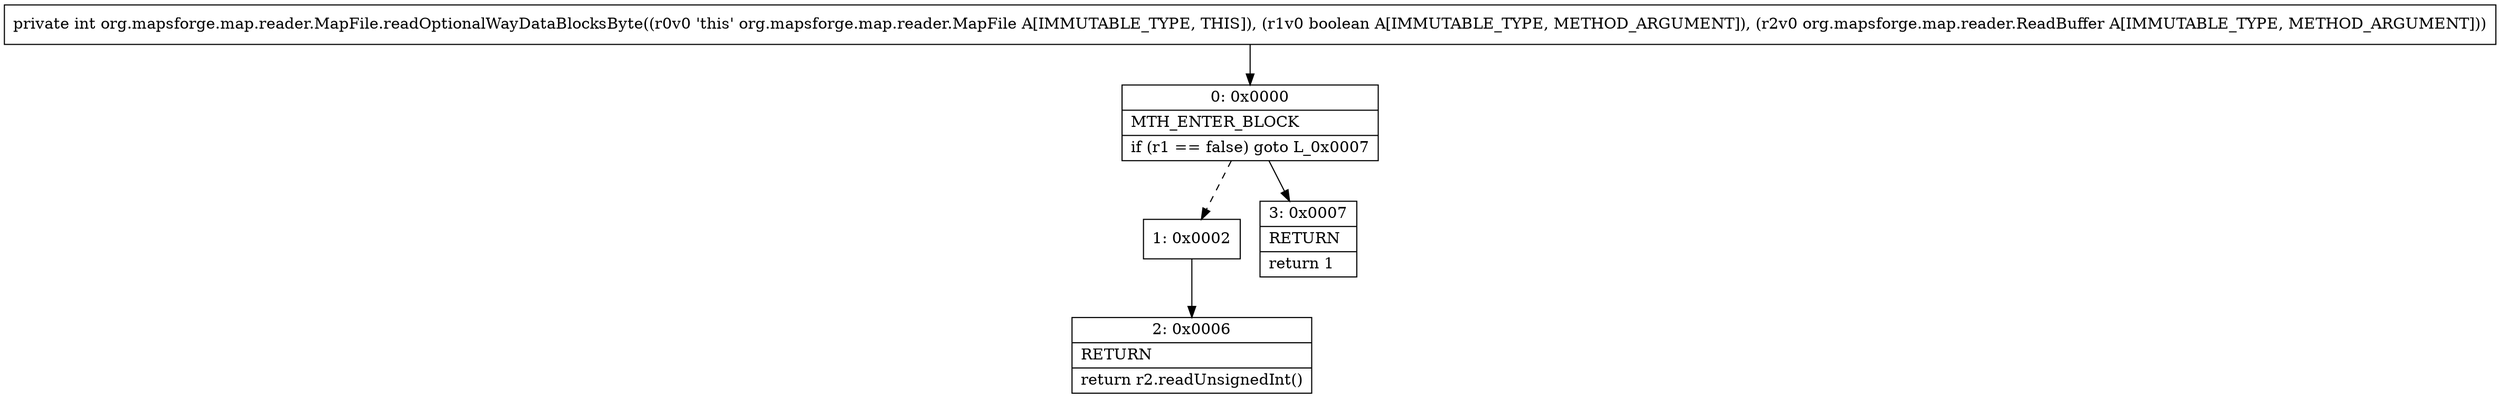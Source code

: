 digraph "CFG fororg.mapsforge.map.reader.MapFile.readOptionalWayDataBlocksByte(ZLorg\/mapsforge\/map\/reader\/ReadBuffer;)I" {
Node_0 [shape=record,label="{0\:\ 0x0000|MTH_ENTER_BLOCK\l|if (r1 == false) goto L_0x0007\l}"];
Node_1 [shape=record,label="{1\:\ 0x0002}"];
Node_2 [shape=record,label="{2\:\ 0x0006|RETURN\l|return r2.readUnsignedInt()\l}"];
Node_3 [shape=record,label="{3\:\ 0x0007|RETURN\l|return 1\l}"];
MethodNode[shape=record,label="{private int org.mapsforge.map.reader.MapFile.readOptionalWayDataBlocksByte((r0v0 'this' org.mapsforge.map.reader.MapFile A[IMMUTABLE_TYPE, THIS]), (r1v0 boolean A[IMMUTABLE_TYPE, METHOD_ARGUMENT]), (r2v0 org.mapsforge.map.reader.ReadBuffer A[IMMUTABLE_TYPE, METHOD_ARGUMENT])) }"];
MethodNode -> Node_0;
Node_0 -> Node_1[style=dashed];
Node_0 -> Node_3;
Node_1 -> Node_2;
}

